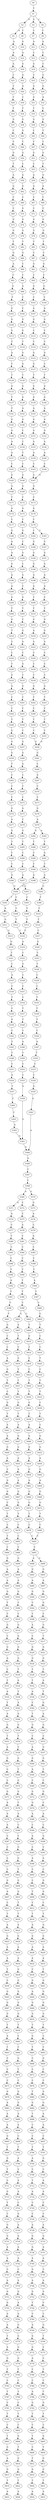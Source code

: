 strict digraph  {
	S0 -> S1 [ label = T ];
	S1 -> S2 [ label = A ];
	S1 -> S3 [ label = G ];
	S1 -> S4 [ label = C ];
	S2 -> S5 [ label = A ];
	S2 -> S6 [ label = C ];
	S3 -> S7 [ label = C ];
	S4 -> S8 [ label = C ];
	S5 -> S9 [ label = A ];
	S6 -> S10 [ label = G ];
	S7 -> S11 [ label = A ];
	S8 -> S12 [ label = A ];
	S9 -> S13 [ label = A ];
	S10 -> S14 [ label = A ];
	S11 -> S15 [ label = C ];
	S12 -> S16 [ label = C ];
	S13 -> S17 [ label = A ];
	S14 -> S18 [ label = G ];
	S15 -> S19 [ label = G ];
	S16 -> S20 [ label = C ];
	S17 -> S21 [ label = C ];
	S18 -> S22 [ label = A ];
	S19 -> S23 [ label = C ];
	S20 -> S24 [ label = G ];
	S21 -> S25 [ label = T ];
	S22 -> S26 [ label = A ];
	S23 -> S27 [ label = G ];
	S24 -> S28 [ label = G ];
	S25 -> S29 [ label = T ];
	S26 -> S30 [ label = C ];
	S27 -> S31 [ label = G ];
	S28 -> S32 [ label = A ];
	S29 -> S33 [ label = T ];
	S30 -> S34 [ label = T ];
	S31 -> S35 [ label = T ];
	S32 -> S36 [ label = C ];
	S33 -> S37 [ label = G ];
	S34 -> S38 [ label = G ];
	S35 -> S39 [ label = G ];
	S36 -> S40 [ label = G ];
	S37 -> S41 [ label = C ];
	S38 -> S42 [ label = G ];
	S39 -> S43 [ label = C ];
	S40 -> S44 [ label = T ];
	S41 -> S45 [ label = C ];
	S42 -> S46 [ label = C ];
	S43 -> S47 [ label = C ];
	S44 -> S48 [ label = C ];
	S45 -> S49 [ label = G ];
	S46 -> S50 [ label = G ];
	S47 -> S51 [ label = G ];
	S48 -> S52 [ label = G ];
	S49 -> S53 [ label = T ];
	S50 -> S54 [ label = C ];
	S51 -> S55 [ label = C ];
	S52 -> S56 [ label = T ];
	S53 -> S57 [ label = A ];
	S54 -> S58 [ label = A ];
	S55 -> S59 [ label = A ];
	S56 -> S60 [ label = G ];
	S57 -> S61 [ label = G ];
	S58 -> S62 [ label = G ];
	S59 -> S63 [ label = A ];
	S60 -> S64 [ label = A ];
	S61 -> S65 [ label = C ];
	S62 -> S66 [ label = C ];
	S63 -> S67 [ label = C ];
	S64 -> S68 [ label = C ];
	S65 -> S69 [ label = C ];
	S66 -> S70 [ label = G ];
	S67 -> S71 [ label = C ];
	S68 -> S72 [ label = C ];
	S69 -> S73 [ label = G ];
	S70 -> S74 [ label = G ];
	S71 -> S75 [ label = A ];
	S72 -> S76 [ label = G ];
	S73 -> S77 [ label = G ];
	S74 -> S78 [ label = G ];
	S75 -> S79 [ label = G ];
	S76 -> S80 [ label = G ];
	S77 -> S81 [ label = T ];
	S78 -> S82 [ label = T ];
	S79 -> S83 [ label = T ];
	S80 -> S84 [ label = T ];
	S81 -> S85 [ label = G ];
	S82 -> S86 [ label = G ];
	S83 -> S87 [ label = C ];
	S84 -> S88 [ label = C ];
	S85 -> S89 [ label = A ];
	S86 -> S90 [ label = C ];
	S87 -> S91 [ label = G ];
	S88 -> S92 [ label = G ];
	S89 -> S93 [ label = C ];
	S90 -> S94 [ label = C ];
	S91 -> S95 [ label = C ];
	S92 -> S96 [ label = C ];
	S93 -> S97 [ label = G ];
	S94 -> S98 [ label = G ];
	S95 -> S99 [ label = G ];
	S96 -> S100 [ label = G ];
	S97 -> S101 [ label = T ];
	S98 -> S102 [ label = C ];
	S99 -> S103 [ label = C ];
	S100 -> S104 [ label = T ];
	S101 -> S105 [ label = G ];
	S102 -> S106 [ label = C ];
	S103 -> S107 [ label = A ];
	S104 -> S108 [ label = A ];
	S105 -> S109 [ label = G ];
	S106 -> S110 [ label = G ];
	S107 -> S111 [ label = G ];
	S108 -> S112 [ label = G ];
	S109 -> S113 [ label = G ];
	S110 -> S114 [ label = G ];
	S111 -> S115 [ label = C ];
	S112 -> S116 [ label = C ];
	S113 -> S117 [ label = T ];
	S114 -> S118 [ label = T ];
	S115 -> S119 [ label = C ];
	S116 -> S120 [ label = C ];
	S117 -> S121 [ label = A ];
	S118 -> S122 [ label = G ];
	S119 -> S123 [ label = G ];
	S120 -> S124 [ label = G ];
	S121 -> S125 [ label = C ];
	S122 -> S126 [ label = G ];
	S123 -> S127 [ label = G ];
	S124 -> S128 [ label = C ];
	S125 -> S129 [ label = T ];
	S126 -> S130 [ label = T ];
	S127 -> S131 [ label = T ];
	S128 -> S132 [ label = T ];
	S129 -> S133 [ label = A ];
	S130 -> S134 [ label = G ];
	S131 -> S135 [ label = G ];
	S132 -> S136 [ label = G ];
	S133 -> S137 [ label = T ];
	S134 -> S138 [ label = G ];
	S135 -> S139 [ label = G ];
	S136 -> S140 [ label = G ];
	S137 -> S141 [ label = T ];
	S138 -> S142 [ label = A ];
	S139 -> S143 [ label = A ];
	S140 -> S144 [ label = A ];
	S141 -> S145 [ label = G ];
	S142 -> S146 [ label = A ];
	S143 -> S147 [ label = A ];
	S144 -> S148 [ label = A ];
	S145 -> S149 [ label = G ];
	S146 -> S150 [ label = C ];
	S147 -> S151 [ label = G ];
	S148 -> S152 [ label = G ];
	S149 -> S153 [ label = A ];
	S150 -> S154 [ label = C ];
	S151 -> S155 [ label = A ];
	S152 -> S156 [ label = A ];
	S153 -> S157 [ label = A ];
	S154 -> S158 [ label = T ];
	S155 -> S159 [ label = A ];
	S156 -> S160 [ label = A ];
	S157 -> S161 [ label = C ];
	S158 -> S162 [ label = C ];
	S159 -> S163 [ label = C ];
	S160 -> S164 [ label = C ];
	S161 -> S165 [ label = G ];
	S162 -> S166 [ label = G ];
	S163 -> S167 [ label = G ];
	S164 -> S167 [ label = G ];
	S165 -> S168 [ label = G ];
	S166 -> S169 [ label = G ];
	S167 -> S170 [ label = G ];
	S168 -> S171 [ label = T ];
	S169 -> S172 [ label = C ];
	S170 -> S173 [ label = C ];
	S171 -> S174 [ label = A ];
	S172 -> S175 [ label = A ];
	S173 -> S176 [ label = A ];
	S174 -> S177 [ label = C ];
	S175 -> S178 [ label = C ];
	S176 -> S179 [ label = C ];
	S177 -> S180 [ label = G ];
	S178 -> S181 [ label = G ];
	S179 -> S182 [ label = C ];
	S179 -> S183 [ label = T ];
	S180 -> S184 [ label = A ];
	S181 -> S185 [ label = C ];
	S182 -> S186 [ label = G ];
	S183 -> S187 [ label = G ];
	S184 -> S188 [ label = A ];
	S185 -> S189 [ label = G ];
	S186 -> S190 [ label = G ];
	S187 -> S191 [ label = G ];
	S188 -> S192 [ label = G ];
	S189 -> S193 [ label = C ];
	S190 -> S194 [ label = G ];
	S191 -> S195 [ label = G ];
	S192 -> S196 [ label = A ];
	S193 -> S197 [ label = G ];
	S194 -> S198 [ label = A ];
	S195 -> S199 [ label = A ];
	S196 -> S200 [ label = A ];
	S197 -> S201 [ label = C ];
	S198 -> S202 [ label = A ];
	S199 -> S203 [ label = A ];
	S200 -> S204 [ label = G ];
	S201 -> S205 [ label = G ];
	S202 -> S206 [ label = T ];
	S203 -> S207 [ label = C ];
	S204 -> S208 [ label = T ];
	S205 -> S209 [ label = T ];
	S206 -> S210 [ label = T ];
	S207 -> S211 [ label = T ];
	S208 -> S212 [ label = G ];
	S209 -> S213 [ label = C ];
	S210 -> S214 [ label = G ];
	S211 -> S215 [ label = G ];
	S212 -> S216 [ label = T ];
	S213 -> S217 [ label = G ];
	S214 -> S218 [ label = A ];
	S215 -> S219 [ label = G ];
	S216 -> S220 [ label = C ];
	S217 -> S221 [ label = A ];
	S218 -> S222 [ label = A ];
	S219 -> S223 [ label = A ];
	S220 -> S224 [ label = C ];
	S221 -> S225 [ label = C ];
	S222 -> S226 [ label = C ];
	S223 -> S227 [ label = C ];
	S224 -> S228 [ label = T ];
	S225 -> S229 [ label = G ];
	S226 -> S230 [ label = C ];
	S227 -> S231 [ label = C ];
	S228 -> S232 [ label = G ];
	S229 -> S233 [ label = C ];
	S230 -> S234 [ label = C ];
	S231 -> S235 [ label = C ];
	S232 -> S236 [ label = G ];
	S233 -> S237 [ label = G ];
	S234 -> S238 [ label = G ];
	S235 -> S239 [ label = G ];
	S236 -> S240 [ label = C ];
	S237 -> S241 [ label = C ];
	S238 -> S242 [ label = T ];
	S239 -> S243 [ label = T ];
	S240 -> S244 [ label = C ];
	S241 -> S245 [ label = C ];
	S242 -> S246 [ label = C ];
	S243 -> S247 [ label = C ];
	S244 -> S248 [ label = T ];
	S245 -> S249 [ label = T ];
	S246 -> S250 [ label = T ];
	S247 -> S251 [ label = T ];
	S248 -> S252 [ label = G ];
	S249 -> S253 [ label = C ];
	S250 -> S254 [ label = C ];
	S251 -> S255 [ label = C ];
	S252 -> S256 [ label = G ];
	S253 -> S257 [ label = G ];
	S254 -> S258 [ label = G ];
	S255 -> S258 [ label = G ];
	S256 -> S259 [ label = G ];
	S257 -> S260 [ label = G ];
	S258 -> S261 [ label = G ];
	S259 -> S262 [ label = T ];
	S260 -> S263 [ label = G ];
	S261 -> S264 [ label = C ];
	S262 -> S265 [ label = C ];
	S263 -> S266 [ label = C ];
	S264 -> S267 [ label = A ];
	S265 -> S268 [ label = C ];
	S266 -> S269 [ label = T ];
	S267 -> S270 [ label = C ];
	S268 -> S271 [ label = C ];
	S269 -> S272 [ label = C ];
	S270 -> S273 [ label = C ];
	S271 -> S274 [ label = G ];
	S272 -> S275 [ label = A ];
	S273 -> S276 [ label = G ];
	S274 -> S277 [ label = A ];
	S275 -> S278 [ label = C ];
	S276 -> S279 [ label = A ];
	S277 -> S280 [ label = G ];
	S278 -> S281 [ label = G ];
	S279 -> S282 [ label = G ];
	S279 -> S283 [ label = A ];
	S280 -> S284 [ label = T ];
	S281 -> S285 [ label = T ];
	S282 -> S286 [ label = T ];
	S283 -> S287 [ label = T ];
	S284 -> S288 [ label = C ];
	S285 -> S289 [ label = C ];
	S286 -> S290 [ label = C ];
	S287 -> S291 [ label = G ];
	S288 -> S292 [ label = C ];
	S289 -> S293 [ label = C ];
	S290 -> S294 [ label = C ];
	S291 -> S295 [ label = T ];
	S292 -> S296 [ label = A ];
	S293 -> S297 [ label = A ];
	S294 -> S298 [ label = A ];
	S295 -> S299 [ label = A ];
	S296 -> S300 [ label = G ];
	S297 -> S301 [ label = G ];
	S298 -> S300 [ label = G ];
	S299 -> S302 [ label = G ];
	S300 -> S303 [ label = T ];
	S300 -> S304 [ label = C ];
	S301 -> S305 [ label = C ];
	S302 -> S306 [ label = T ];
	S303 -> S307 [ label = A ];
	S304 -> S308 [ label = T ];
	S305 -> S309 [ label = T ];
	S306 -> S310 [ label = T ];
	S307 -> S311 [ label = G ];
	S308 -> S312 [ label = T ];
	S309 -> S313 [ label = T ];
	S310 -> S314 [ label = T ];
	S311 -> S315 [ label = G ];
	S312 -> S316 [ label = C ];
	S313 -> S316 [ label = C ];
	S314 -> S317 [ label = C ];
	S315 -> S318 [ label = G ];
	S316 -> S319 [ label = A ];
	S317 -> S320 [ label = A ];
	S318 -> S321 [ label = T ];
	S319 -> S322 [ label = C ];
	S320 -> S323 [ label = C ];
	S321 -> S324 [ label = C ];
	S322 -> S325 [ label = G ];
	S323 -> S326 [ label = T ];
	S324 -> S327 [ label = A ];
	S325 -> S328 [ label = C ];
	S326 -> S329 [ label = C ];
	S327 -> S330 [ label = C ];
	S328 -> S331 [ label = C ];
	S329 -> S332 [ label = C ];
	S330 -> S333 [ label = T ];
	S331 -> S334 [ label = C ];
	S332 -> S335 [ label = T ];
	S333 -> S336 [ label = C ];
	S334 -> S337 [ label = T ];
	S335 -> S338 [ label = T ];
	S336 -> S339 [ label = G ];
	S337 -> S340 [ label = T ];
	S338 -> S341 [ label = T ];
	S339 -> S342 [ label = C ];
	S340 -> S343 [ label = C ];
	S341 -> S344 [ label = C ];
	S342 -> S345 [ label = T ];
	S343 -> S346 [ label = A ];
	S344 -> S347 [ label = A ];
	S345 -> S348 [ label = T ];
	S346 -> S349 [ label = T ];
	S347 -> S350 [ label = T ];
	S348 -> S351 [ label = C ];
	S349 -> S352 [ label = C ];
	S350 -> S353 [ label = C ];
	S351 -> S354 [ label = A ];
	S352 -> S355 [ label = C ];
	S353 -> S356 [ label = C ];
	S354 -> S357 [ label = T ];
	S355 -> S358 [ label = A ];
	S356 -> S359 [ label = A ];
	S357 -> S360 [ label = C ];
	S358 -> S361 [ label = G ];
	S359 -> S362 [ label = G ];
	S360 -> S363 [ label = C ];
	S361 -> S364 [ label = A ];
	S362 -> S364 [ label = A ];
	S363 -> S365 [ label = A ];
	S364 -> S366 [ label = A ];
	S365 -> S361 [ label = G ];
	S366 -> S367 [ label = C ];
	S367 -> S368 [ label = C ];
	S368 -> S369 [ label = A ];
	S368 -> S370 [ label = G ];
	S369 -> S371 [ label = G ];
	S369 -> S372 [ label = C ];
	S370 -> S373 [ label = G ];
	S371 -> S374 [ label = A ];
	S372 -> S375 [ label = C ];
	S373 -> S376 [ label = A ];
	S374 -> S377 [ label = C ];
	S375 -> S378 [ label = A ];
	S376 -> S379 [ label = C ];
	S377 -> S380 [ label = T ];
	S378 -> S381 [ label = C ];
	S379 -> S382 [ label = G ];
	S380 -> S383 [ label = C ];
	S381 -> S384 [ label = C ];
	S382 -> S385 [ label = C ];
	S383 -> S386 [ label = C ];
	S384 -> S387 [ label = C ];
	S385 -> S388 [ label = C ];
	S386 -> S389 [ label = C ];
	S387 -> S390 [ label = C ];
	S388 -> S391 [ label = C ];
	S389 -> S392 [ label = A ];
	S390 -> S393 [ label = T ];
	S391 -> S394 [ label = A ];
	S392 -> S395 [ label = T ];
	S393 -> S396 [ label = T ];
	S394 -> S397 [ label = T ];
	S395 -> S398 [ label = C ];
	S396 -> S399 [ label = C ];
	S397 -> S400 [ label = C ];
	S398 -> S401 [ label = T ];
	S399 -> S402 [ label = C ];
	S399 -> S403 [ label = G ];
	S400 -> S404 [ label = G ];
	S401 -> S405 [ label = G ];
	S402 -> S406 [ label = T ];
	S403 -> S407 [ label = A ];
	S404 -> S408 [ label = T ];
	S405 -> S409 [ label = C ];
	S406 -> S410 [ label = G ];
	S407 -> S411 [ label = T ];
	S408 -> S412 [ label = C ];
	S409 -> S413 [ label = C ];
	S410 -> S414 [ label = T ];
	S411 -> S415 [ label = C ];
	S412 -> S416 [ label = C ];
	S413 -> S417 [ label = A ];
	S414 -> S418 [ label = C ];
	S415 -> S419 [ label = G ];
	S416 -> S420 [ label = T ];
	S417 -> S421 [ label = G ];
	S418 -> S422 [ label = C ];
	S419 -> S423 [ label = T ];
	S420 -> S424 [ label = C ];
	S421 -> S425 [ label = T ];
	S422 -> S426 [ label = T ];
	S423 -> S427 [ label = T ];
	S424 -> S428 [ label = T ];
	S425 -> S429 [ label = C ];
	S426 -> S430 [ label = T ];
	S427 -> S431 [ label = T ];
	S428 -> S432 [ label = T ];
	S429 -> S433 [ label = G ];
	S430 -> S434 [ label = G ];
	S431 -> S435 [ label = G ];
	S432 -> S436 [ label = C ];
	S433 -> S437 [ label = T ];
	S434 -> S438 [ label = T ];
	S435 -> S439 [ label = T ];
	S436 -> S440 [ label = T ];
	S437 -> S441 [ label = A ];
	S438 -> S442 [ label = A ];
	S439 -> S443 [ label = A ];
	S440 -> S444 [ label = C ];
	S441 -> S445 [ label = A ];
	S442 -> S446 [ label = G ];
	S443 -> S447 [ label = G ];
	S444 -> S448 [ label = G ];
	S445 -> S449 [ label = G ];
	S446 -> S450 [ label = G ];
	S447 -> S451 [ label = G ];
	S448 -> S452 [ label = G ];
	S449 -> S453 [ label = A ];
	S450 -> S454 [ label = A ];
	S451 -> S455 [ label = A ];
	S452 -> S456 [ label = A ];
	S453 -> S457 [ label = C ];
	S454 -> S458 [ label = G ];
	S455 -> S459 [ label = A ];
	S456 -> S460 [ label = G ];
	S457 -> S461 [ label = G ];
	S458 -> S462 [ label = A ];
	S459 -> S463 [ label = A ];
	S460 -> S464 [ label = A ];
	S461 -> S465 [ label = G ];
	S462 -> S466 [ label = G ];
	S463 -> S467 [ label = G ];
	S464 -> S468 [ label = G ];
	S465 -> S469 [ label = C ];
	S466 -> S470 [ label = G ];
	S467 -> S471 [ label = G ];
	S468 -> S472 [ label = G ];
	S469 -> S473 [ label = T ];
	S470 -> S474 [ label = T ];
	S471 -> S475 [ label = T ];
	S472 -> S476 [ label = T ];
	S473 -> S477 [ label = C ];
	S474 -> S478 [ label = C ];
	S475 -> S479 [ label = C ];
	S476 -> S480 [ label = C ];
	S477 -> S481 [ label = T ];
	S478 -> S482 [ label = C ];
	S479 -> S483 [ label = C ];
	S480 -> S482 [ label = C ];
	S481 -> S484 [ label = C ];
	S482 -> S485 [ label = C ];
	S483 -> S486 [ label = C ];
	S484 -> S487 [ label = G ];
	S485 -> S488 [ label = A ];
	S485 -> S489 [ label = G ];
	S486 -> S490 [ label = G ];
	S487 -> S491 [ label = A ];
	S488 -> S492 [ label = G ];
	S489 -> S493 [ label = G ];
	S490 -> S494 [ label = A ];
	S491 -> S495 [ label = A ];
	S492 -> S496 [ label = A ];
	S493 -> S497 [ label = A ];
	S494 -> S498 [ label = A ];
	S495 -> S499 [ label = G ];
	S496 -> S500 [ label = G ];
	S497 -> S501 [ label = G ];
	S498 -> S502 [ label = G ];
	S499 -> S503 [ label = T ];
	S500 -> S504 [ label = C ];
	S501 -> S505 [ label = G ];
	S502 -> S506 [ label = T ];
	S503 -> S507 [ label = C ];
	S504 -> S508 [ label = C ];
	S505 -> S509 [ label = C ];
	S506 -> S510 [ label = C ];
	S507 -> S511 [ label = G ];
	S508 -> S512 [ label = A ];
	S509 -> S513 [ label = G ];
	S510 -> S514 [ label = G ];
	S511 -> S515 [ label = C ];
	S512 -> S516 [ label = C ];
	S513 -> S517 [ label = T ];
	S514 -> S518 [ label = A ];
	S515 -> S519 [ label = G ];
	S516 -> S520 [ label = G ];
	S517 -> S521 [ label = G ];
	S518 -> S522 [ label = G ];
	S519 -> S523 [ label = G ];
	S520 -> S524 [ label = G ];
	S521 -> S525 [ label = G ];
	S522 -> S526 [ label = G ];
	S523 -> S527 [ label = C ];
	S524 -> S528 [ label = T ];
	S525 -> S529 [ label = T ];
	S526 -> S530 [ label = T ];
	S527 -> S531 [ label = T ];
	S528 -> S532 [ label = T ];
	S529 -> S533 [ label = A ];
	S530 -> S534 [ label = A ];
	S531 -> S535 [ label = A ];
	S532 -> S536 [ label = A ];
	S533 -> S537 [ label = T ];
	S534 -> S538 [ label = T ];
	S535 -> S539 [ label = T ];
	S536 -> S540 [ label = C ];
	S537 -> S541 [ label = G ];
	S538 -> S542 [ label = A ];
	S539 -> S543 [ label = A ];
	S540 -> S544 [ label = T ];
	S541 -> S545 [ label = A ];
	S542 -> S546 [ label = A ];
	S543 -> S547 [ label = G ];
	S544 -> S548 [ label = G ];
	S545 -> S549 [ label = G ];
	S546 -> S550 [ label = G ];
	S547 -> S551 [ label = T ];
	S548 -> S552 [ label = C ];
	S549 -> S553 [ label = C ];
	S550 -> S554 [ label = T ];
	S551 -> S555 [ label = A ];
	S552 -> S556 [ label = A ];
	S553 -> S557 [ label = G ];
	S554 -> S558 [ label = C ];
	S555 -> S559 [ label = G ];
	S556 -> S560 [ label = G ];
	S557 -> S561 [ label = G ];
	S558 -> S562 [ label = G ];
	S559 -> S563 [ label = C ];
	S560 -> S564 [ label = A ];
	S561 -> S565 [ label = T ];
	S562 -> S566 [ label = T ];
	S563 -> S567 [ label = C ];
	S564 -> S568 [ label = C ];
	S565 -> S569 [ label = C ];
	S566 -> S570 [ label = G ];
	S567 -> S571 [ label = G ];
	S568 -> S572 [ label = G ];
	S569 -> S573 [ label = G ];
	S570 -> S574 [ label = G ];
	S571 -> S575 [ label = A ];
	S572 -> S576 [ label = G ];
	S573 -> S577 [ label = C ];
	S574 -> S578 [ label = T ];
	S575 -> S579 [ label = A ];
	S576 -> S580 [ label = A ];
	S577 -> S581 [ label = A ];
	S578 -> S582 [ label = A ];
	S579 -> S583 [ label = A ];
	S580 -> S584 [ label = C ];
	S581 -> S585 [ label = C ];
	S582 -> S586 [ label = C ];
	S583 -> S587 [ label = C ];
	S584 -> S588 [ label = A ];
	S585 -> S589 [ label = G ];
	S586 -> S590 [ label = C ];
	S587 -> S591 [ label = C ];
	S588 -> S592 [ label = C ];
	S589 -> S593 [ label = C ];
	S590 -> S594 [ label = G ];
	S591 -> S595 [ label = C ];
	S592 -> S596 [ label = A ];
	S593 -> S597 [ label = G ];
	S594 -> S598 [ label = G ];
	S595 -> S599 [ label = C ];
	S596 -> S600 [ label = C ];
	S597 -> S601 [ label = C ];
	S598 -> S602 [ label = T ];
	S599 -> S603 [ label = G ];
	S600 -> S604 [ label = C ];
	S601 -> S605 [ label = G ];
	S602 -> S606 [ label = G ];
	S603 -> S607 [ label = A ];
	S604 -> S608 [ label = T ];
	S605 -> S609 [ label = G ];
	S606 -> S610 [ label = G ];
	S607 -> S611 [ label = C ];
	S608 -> S612 [ label = C ];
	S609 -> S613 [ label = C ];
	S610 -> S614 [ label = T ];
	S611 -> S615 [ label = T ];
	S612 -> S616 [ label = T ];
	S613 -> S617 [ label = T ];
	S614 -> S618 [ label = T ];
	S615 -> S619 [ label = A ];
	S616 -> S620 [ label = A ];
	S617 -> S621 [ label = G ];
	S618 -> S622 [ label = A ];
	S619 -> S623 [ label = G ];
	S620 -> S624 [ label = G ];
	S621 -> S625 [ label = G ];
	S622 -> S626 [ label = G ];
	S623 -> S627 [ label = A ];
	S624 -> S628 [ label = A ];
	S625 -> S629 [ label = A ];
	S626 -> S630 [ label = A ];
	S627 -> S631 [ label = A ];
	S628 -> S632 [ label = A ];
	S629 -> S633 [ label = A ];
	S630 -> S634 [ label = A ];
	S631 -> S635 [ label = T ];
	S632 -> S636 [ label = C ];
	S633 -> S637 [ label = T ];
	S634 -> S638 [ label = G ];
	S635 -> S639 [ label = C ];
	S636 -> S640 [ label = G ];
	S637 -> S641 [ label = G ];
	S638 -> S642 [ label = G ];
	S639 -> S643 [ label = G ];
	S640 -> S644 [ label = A ];
	S641 -> S645 [ label = G ];
	S642 -> S646 [ label = G ];
	S643 -> S647 [ label = G ];
	S644 -> S648 [ label = G ];
	S645 -> S649 [ label = G ];
	S646 -> S650 [ label = G ];
	S647 -> S651 [ label = G ];
	S648 -> S652 [ label = G ];
	S649 -> S653 [ label = G ];
	S650 -> S654 [ label = G ];
	S651 -> S655 [ label = T ];
	S652 -> S656 [ label = T ];
	S653 -> S657 [ label = T ];
	S654 -> S658 [ label = T ];
	S655 -> S659 [ label = A ];
	S656 -> S660 [ label = G ];
	S657 -> S661 [ label = C ];
	S658 -> S662 [ label = C ];
	S659 -> S663 [ label = T ];
	S660 -> S664 [ label = T ];
	S661 -> S665 [ label = C ];
	S662 -> S666 [ label = C ];
	S663 -> S667 [ label = C ];
	S664 -> S668 [ label = C ];
	S665 -> S669 [ label = G ];
	S666 -> S670 [ label = G ];
	S667 -> S671 [ label = C ];
	S668 -> S672 [ label = C ];
	S669 -> S673 [ label = C ];
	S670 -> S674 [ label = T ];
	S671 -> S675 [ label = C ];
	S672 -> S676 [ label = C ];
	S673 -> S677 [ label = C ];
	S674 -> S678 [ label = C ];
	S675 -> S679 [ label = G ];
	S676 -> S680 [ label = T ];
	S677 -> S681 [ label = G ];
	S678 -> S682 [ label = G ];
	S679 -> S683 [ label = A ];
	S680 -> S684 [ label = G ];
	S681 -> S685 [ label = G ];
	S682 -> S686 [ label = G ];
	S683 -> S687 [ label = A ];
	S684 -> S688 [ label = T ];
	S685 -> S689 [ label = A ];
	S686 -> S690 [ label = A ];
	S687 -> S691 [ label = A ];
	S688 -> S692 [ label = C ];
	S689 -> S693 [ label = A ];
	S690 -> S694 [ label = A ];
	S691 -> S695 [ label = G ];
	S692 -> S696 [ label = C ];
	S693 -> S697 [ label = C ];
	S694 -> S698 [ label = C ];
	S695 -> S699 [ label = T ];
	S696 -> S700 [ label = T ];
	S697 -> S701 [ label = T ];
	S698 -> S702 [ label = T ];
	S699 -> S703 [ label = G ];
	S700 -> S704 [ label = A ];
	S701 -> S705 [ label = G ];
	S702 -> S706 [ label = A ];
	S703 -> S707 [ label = T ];
	S704 -> S708 [ label = C ];
	S705 -> S709 [ label = C ];
	S706 -> S710 [ label = C ];
	S707 -> S711 [ label = C ];
	S708 -> S712 [ label = T ];
	S709 -> S713 [ label = A ];
	S710 -> S714 [ label = A ];
	S711 -> S715 [ label = G ];
	S712 -> S716 [ label = A ];
	S713 -> S717 [ label = A ];
	S714 -> S718 [ label = A ];
	S715 -> S719 [ label = T ];
	S716 -> S720 [ label = C ];
	S717 -> S721 [ label = C ];
	S718 -> S722 [ label = C ];
	S719 -> S723 [ label = C ];
	S720 -> S724 [ label = C ];
	S721 -> S725 [ label = C ];
	S722 -> S726 [ label = G ];
	S723 -> S727 [ label = G ];
	S724 -> S728 [ label = A ];
	S725 -> S729 [ label = A ];
	S726 -> S730 [ label = A ];
	S727 -> S731 [ label = G ];
	S728 -> S732 [ label = G ];
	S729 -> S733 [ label = G ];
	S730 -> S734 [ label = A ];
	S731 -> S735 [ label = A ];
	S732 -> S736 [ label = G ];
	S733 -> S737 [ label = A ];
	S734 -> S738 [ label = A ];
	S735 -> S739 [ label = A ];
	S736 -> S740 [ label = A ];
	S737 -> S741 [ label = A ];
	S738 -> S742 [ label = A ];
	S739 -> S743 [ label = C ];
	S740 -> S744 [ label = G ];
	S741 -> S745 [ label = C ];
	S742 -> S746 [ label = C ];
	S743 -> S747 [ label = A ];
	S744 -> S748 [ label = A ];
	S745 -> S749 [ label = A ];
	S746 -> S750 [ label = A ];
	S747 -> S751 [ label = G ];
	S748 -> S752 [ label = G ];
	S749 -> S753 [ label = G ];
	S750 -> S754 [ label = G ];
	S751 -> S755 [ label = G ];
	S752 -> S756 [ label = T ];
	S753 -> S757 [ label = C ];
	S754 -> S758 [ label = A ];
	S755 -> S759 [ label = A ];
	S756 -> S760 [ label = C ];
	S757 -> S761 [ label = C ];
	S758 -> S762 [ label = A ];
	S759 -> S763 [ label = A ];
	S760 -> S764 [ label = A ];
	S761 -> S765 [ label = G ];
	S762 -> S766 [ label = G ];
	S763 -> S767 [ label = T ];
	S764 -> S768 [ label = G ];
	S765 -> S769 [ label = T ];
	S766 -> S770 [ label = G ];
	S767 -> S771 [ label = A ];
	S768 -> S772 [ label = G ];
	S769 -> S773 [ label = C ];
	S770 -> S774 [ label = G ];
	S771 -> S775 [ label = G ];
	S772 -> S776 [ label = A ];
	S773 -> S777 [ label = C ];
	S774 -> S778 [ label = G ];
	S775 -> S779 [ label = T ];
	S776 -> S780 [ label = C ];
	S777 -> S781 [ label = T ];
	S778 -> S782 [ label = T ];
	S779 -> S783 [ label = C ];
	S780 -> S784 [ label = C ];
	S781 -> S785 [ label = C ];
	S782 -> S786 [ label = C ];
	S783 -> S787 [ label = T ];
	S784 -> S788 [ label = A ];
	S785 -> S789 [ label = T ];
	S786 -> S790 [ label = T ];
	S787 -> S791 [ label = C ];
	S788 -> S792 [ label = G ];
	S789 -> S793 [ label = G ];
	S790 -> S794 [ label = C ];
	S791 -> S795 [ label = T ];
	S792 -> S796 [ label = T ];
	S793 -> S797 [ label = T ];
	S794 -> S798 [ label = T ];
	S795 -> S799 [ label = C ];
	S796 -> S800 [ label = C ];
	S797 -> S801 [ label = C ];
	S798 -> S802 [ label = C ];
	S799 -> S803 [ label = T ];
	S800 -> S804 [ label = T ];
	S801 -> S805 [ label = G ];
	S802 -> S806 [ label = G ];
	S803 -> S807 [ label = G ];
	S804 -> S808 [ label = C ];
	S805 -> S809 [ label = T ];
	S806 -> S810 [ label = T ];
	S807 -> S811 [ label = A ];
	S808 -> S812 [ label = T ];
	S809 -> S813 [ label = G ];
	S810 -> S814 [ label = G ];
	S811 -> S815 [ label = G ];
	S812 -> S816 [ label = G ];
	S813 -> S817 [ label = G ];
	S814 -> S818 [ label = G ];
	S815 -> S819 [ label = T ];
	S816 -> S820 [ label = T ];
	S817 -> S821 [ label = T ];
	S818 -> S822 [ label = T ];
	S819 -> S823 [ label = A ];
	S820 -> S824 [ label = A ];
	S821 -> S825 [ label = A ];
	S822 -> S826 [ label = A ];
}
